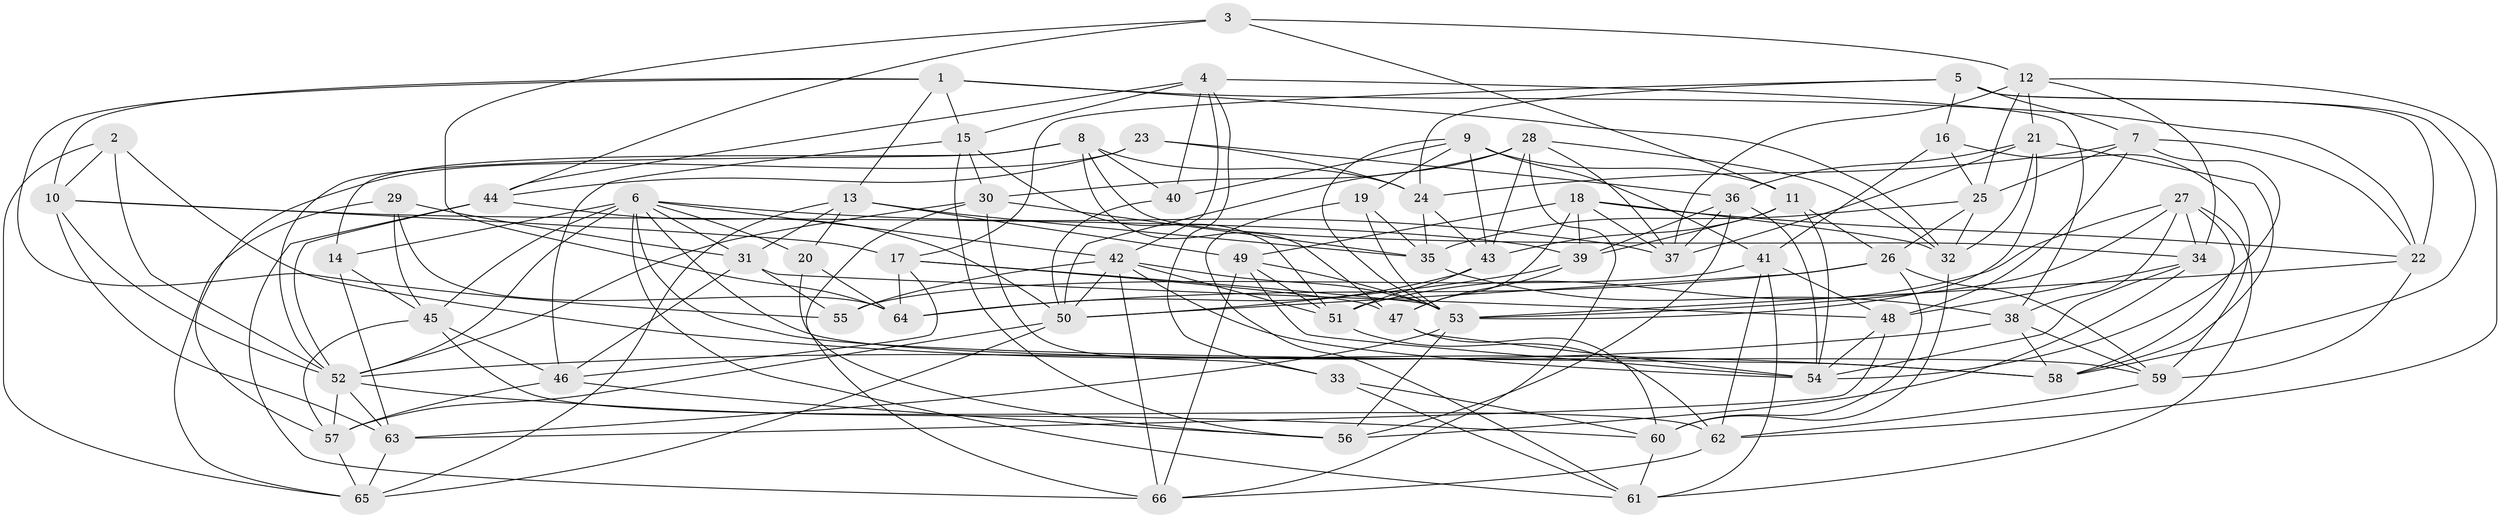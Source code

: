 // original degree distribution, {4: 1.0}
// Generated by graph-tools (version 1.1) at 2025/50/03/09/25 03:50:44]
// undirected, 66 vertices, 196 edges
graph export_dot {
graph [start="1"]
  node [color=gray90,style=filled];
  1;
  2;
  3;
  4;
  5;
  6;
  7;
  8;
  9;
  10;
  11;
  12;
  13;
  14;
  15;
  16;
  17;
  18;
  19;
  20;
  21;
  22;
  23;
  24;
  25;
  26;
  27;
  28;
  29;
  30;
  31;
  32;
  33;
  34;
  35;
  36;
  37;
  38;
  39;
  40;
  41;
  42;
  43;
  44;
  45;
  46;
  47;
  48;
  49;
  50;
  51;
  52;
  53;
  54;
  55;
  56;
  57;
  58;
  59;
  60;
  61;
  62;
  63;
  64;
  65;
  66;
  1 -- 10 [weight=1.0];
  1 -- 13 [weight=1.0];
  1 -- 15 [weight=1.0];
  1 -- 22 [weight=1.0];
  1 -- 32 [weight=1.0];
  1 -- 55 [weight=1.0];
  2 -- 10 [weight=1.0];
  2 -- 52 [weight=1.0];
  2 -- 58 [weight=1.0];
  2 -- 65 [weight=1.0];
  3 -- 11 [weight=1.0];
  3 -- 12 [weight=1.0];
  3 -- 44 [weight=1.0];
  3 -- 64 [weight=1.0];
  4 -- 15 [weight=1.0];
  4 -- 33 [weight=1.0];
  4 -- 38 [weight=1.0];
  4 -- 40 [weight=1.0];
  4 -- 42 [weight=1.0];
  4 -- 44 [weight=1.0];
  5 -- 7 [weight=1.0];
  5 -- 16 [weight=1.0];
  5 -- 17 [weight=1.0];
  5 -- 22 [weight=1.0];
  5 -- 24 [weight=1.0];
  5 -- 58 [weight=1.0];
  6 -- 14 [weight=1.0];
  6 -- 20 [weight=1.0];
  6 -- 31 [weight=1.0];
  6 -- 37 [weight=1.0];
  6 -- 42 [weight=1.0];
  6 -- 45 [weight=1.0];
  6 -- 52 [weight=1.0];
  6 -- 58 [weight=1.0];
  6 -- 59 [weight=1.0];
  6 -- 61 [weight=1.0];
  7 -- 22 [weight=1.0];
  7 -- 24 [weight=1.0];
  7 -- 25 [weight=1.0];
  7 -- 48 [weight=1.0];
  7 -- 54 [weight=1.0];
  8 -- 14 [weight=1.0];
  8 -- 24 [weight=1.0];
  8 -- 34 [weight=1.0];
  8 -- 40 [weight=1.0];
  8 -- 47 [weight=1.0];
  8 -- 52 [weight=1.0];
  9 -- 11 [weight=1.0];
  9 -- 19 [weight=1.0];
  9 -- 40 [weight=1.0];
  9 -- 41 [weight=1.0];
  9 -- 43 [weight=1.0];
  9 -- 53 [weight=1.0];
  10 -- 17 [weight=1.0];
  10 -- 39 [weight=1.0];
  10 -- 52 [weight=1.0];
  10 -- 63 [weight=1.0];
  11 -- 26 [weight=1.0];
  11 -- 39 [weight=1.0];
  11 -- 43 [weight=1.0];
  11 -- 54 [weight=1.0];
  12 -- 21 [weight=1.0];
  12 -- 25 [weight=1.0];
  12 -- 34 [weight=1.0];
  12 -- 37 [weight=1.0];
  12 -- 62 [weight=1.0];
  13 -- 20 [weight=1.0];
  13 -- 31 [weight=1.0];
  13 -- 35 [weight=1.0];
  13 -- 49 [weight=1.0];
  13 -- 65 [weight=1.0];
  14 -- 45 [weight=1.0];
  14 -- 63 [weight=1.0];
  15 -- 30 [weight=1.0];
  15 -- 46 [weight=1.0];
  15 -- 51 [weight=1.0];
  15 -- 56 [weight=1.0];
  16 -- 25 [weight=1.0];
  16 -- 41 [weight=1.0];
  16 -- 59 [weight=1.0];
  17 -- 46 [weight=1.0];
  17 -- 47 [weight=1.0];
  17 -- 53 [weight=1.0];
  17 -- 64 [weight=1.0];
  18 -- 22 [weight=1.0];
  18 -- 32 [weight=1.0];
  18 -- 37 [weight=1.0];
  18 -- 39 [weight=1.0];
  18 -- 47 [weight=1.0];
  18 -- 49 [weight=1.0];
  19 -- 35 [weight=1.0];
  19 -- 53 [weight=1.0];
  19 -- 61 [weight=1.0];
  20 -- 56 [weight=1.0];
  20 -- 64 [weight=1.0];
  21 -- 32 [weight=1.0];
  21 -- 36 [weight=1.0];
  21 -- 37 [weight=1.0];
  21 -- 53 [weight=1.0];
  21 -- 58 [weight=1.0];
  22 -- 53 [weight=1.0];
  22 -- 59 [weight=1.0];
  23 -- 24 [weight=1.0];
  23 -- 36 [weight=1.0];
  23 -- 44 [weight=1.0];
  23 -- 57 [weight=1.0];
  24 -- 35 [weight=1.0];
  24 -- 43 [weight=1.0];
  25 -- 26 [weight=1.0];
  25 -- 32 [weight=1.0];
  25 -- 35 [weight=1.0];
  26 -- 50 [weight=1.0];
  26 -- 59 [weight=1.0];
  26 -- 60 [weight=1.0];
  26 -- 64 [weight=1.0];
  27 -- 34 [weight=1.0];
  27 -- 38 [weight=1.0];
  27 -- 51 [weight=1.0];
  27 -- 53 [weight=1.0];
  27 -- 58 [weight=1.0];
  27 -- 61 [weight=1.0];
  28 -- 30 [weight=1.0];
  28 -- 32 [weight=1.0];
  28 -- 37 [weight=1.0];
  28 -- 43 [weight=1.0];
  28 -- 50 [weight=1.0];
  28 -- 66 [weight=1.0];
  29 -- 31 [weight=1.0];
  29 -- 45 [weight=1.0];
  29 -- 64 [weight=1.0];
  29 -- 65 [weight=1.0];
  30 -- 33 [weight=1.0];
  30 -- 35 [weight=1.0];
  30 -- 52 [weight=1.0];
  30 -- 66 [weight=1.0];
  31 -- 46 [weight=1.0];
  31 -- 48 [weight=1.0];
  31 -- 55 [weight=1.0];
  32 -- 60 [weight=1.0];
  33 -- 60 [weight=1.0];
  33 -- 61 [weight=1.0];
  34 -- 48 [weight=1.0];
  34 -- 54 [weight=1.0];
  34 -- 56 [weight=1.0];
  35 -- 38 [weight=1.0];
  36 -- 37 [weight=1.0];
  36 -- 39 [weight=1.0];
  36 -- 54 [weight=1.0];
  36 -- 56 [weight=1.0];
  38 -- 52 [weight=1.0];
  38 -- 58 [weight=1.0];
  38 -- 59 [weight=1.0];
  39 -- 47 [weight=1.0];
  39 -- 50 [weight=1.0];
  40 -- 50 [weight=1.0];
  41 -- 48 [weight=1.0];
  41 -- 55 [weight=1.0];
  41 -- 61 [weight=1.0];
  41 -- 62 [weight=1.0];
  42 -- 50 [weight=1.0];
  42 -- 51 [weight=1.0];
  42 -- 53 [weight=1.0];
  42 -- 54 [weight=1.0];
  42 -- 55 [weight=1.0];
  42 -- 66 [weight=1.0];
  43 -- 51 [weight=1.0];
  43 -- 64 [weight=1.0];
  44 -- 50 [weight=1.0];
  44 -- 52 [weight=1.0];
  44 -- 66 [weight=1.0];
  45 -- 46 [weight=1.0];
  45 -- 57 [weight=1.0];
  45 -- 62 [weight=1.0];
  46 -- 56 [weight=1.0];
  46 -- 57 [weight=1.0];
  47 -- 54 [weight=1.0];
  47 -- 60 [weight=1.0];
  48 -- 54 [weight=1.0];
  48 -- 63 [weight=1.0];
  49 -- 51 [weight=1.0];
  49 -- 53 [weight=1.0];
  49 -- 54 [weight=1.0];
  49 -- 66 [weight=1.0];
  50 -- 57 [weight=1.0];
  50 -- 65 [weight=1.0];
  51 -- 62 [weight=1.0];
  52 -- 57 [weight=1.0];
  52 -- 60 [weight=1.0];
  52 -- 63 [weight=1.0];
  53 -- 56 [weight=1.0];
  53 -- 63 [weight=1.0];
  57 -- 65 [weight=1.0];
  59 -- 62 [weight=1.0];
  60 -- 61 [weight=1.0];
  62 -- 66 [weight=1.0];
  63 -- 65 [weight=1.0];
}
